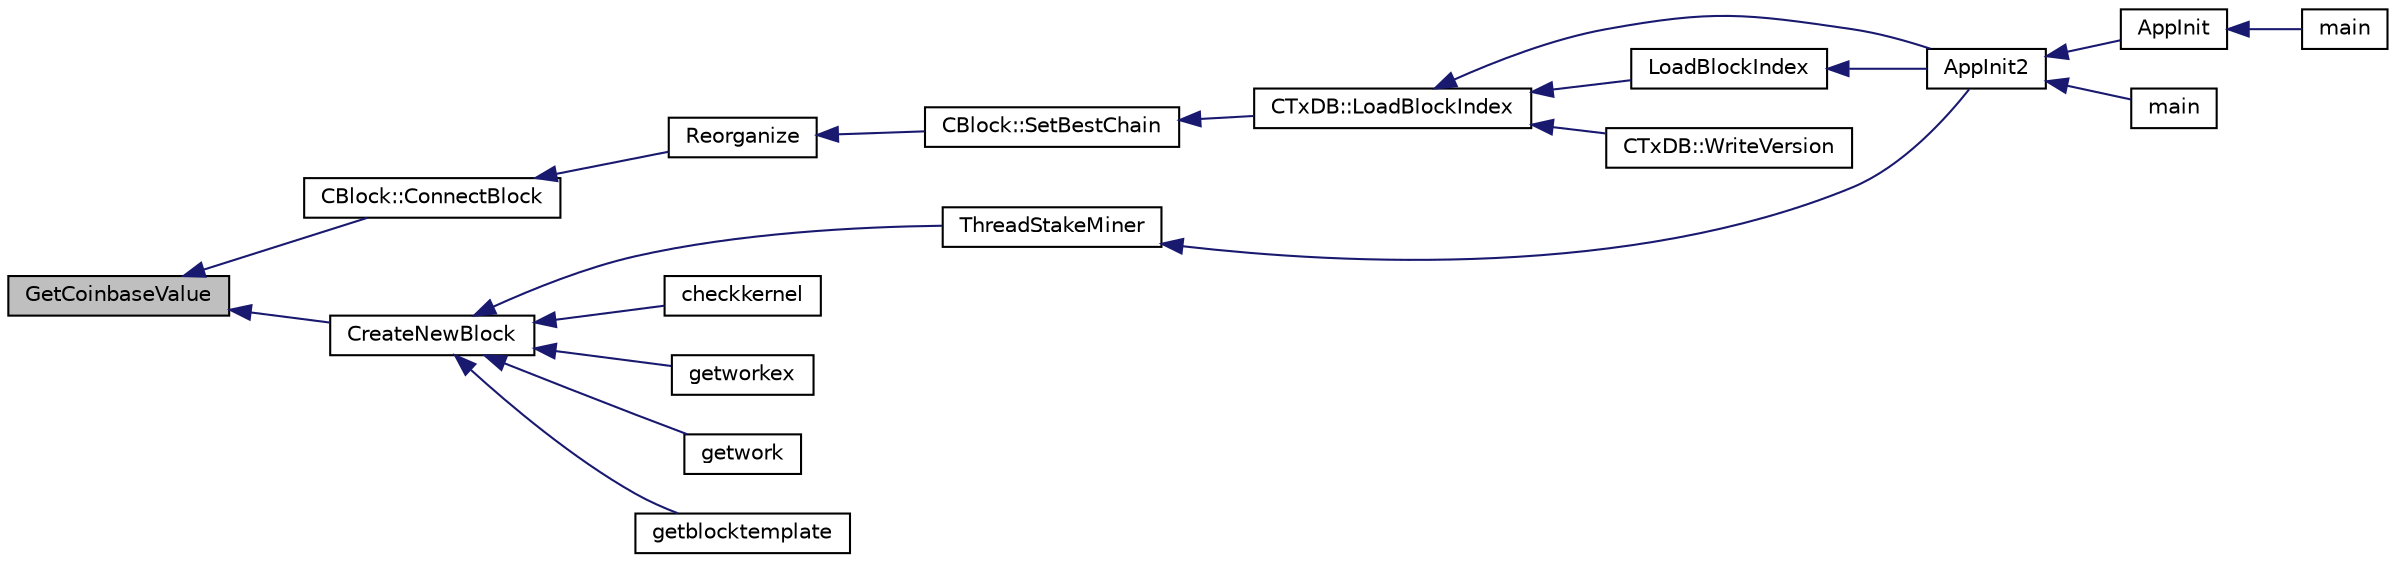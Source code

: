 digraph "GetCoinbaseValue"
{
  edge [fontname="Helvetica",fontsize="10",labelfontname="Helvetica",labelfontsize="10"];
  node [fontname="Helvetica",fontsize="10",shape=record];
  rankdir="LR";
  Node435 [label="GetCoinbaseValue",height=0.2,width=0.4,color="black", fillcolor="grey75", style="filled", fontcolor="black"];
  Node435 -> Node436 [dir="back",color="midnightblue",fontsize="10",style="solid",fontname="Helvetica"];
  Node436 [label="CBlock::ConnectBlock",height=0.2,width=0.4,color="black", fillcolor="white", style="filled",URL="$d3/d51/class_c_block.html#a1ae149d97c7b7eadf48f5cea934b6217"];
  Node436 -> Node437 [dir="back",color="midnightblue",fontsize="10",style="solid",fontname="Helvetica"];
  Node437 [label="Reorganize",height=0.2,width=0.4,color="black", fillcolor="white", style="filled",URL="$df/d0a/main_8cpp.html#ad8e09920f5a3ce2670c5efa26ef65227"];
  Node437 -> Node438 [dir="back",color="midnightblue",fontsize="10",style="solid",fontname="Helvetica"];
  Node438 [label="CBlock::SetBestChain",height=0.2,width=0.4,color="black", fillcolor="white", style="filled",URL="$d3/d51/class_c_block.html#a6e308b2d75d1cfc4a75eda36feb60ca1"];
  Node438 -> Node439 [dir="back",color="midnightblue",fontsize="10",style="solid",fontname="Helvetica"];
  Node439 [label="CTxDB::LoadBlockIndex",height=0.2,width=0.4,color="black", fillcolor="white", style="filled",URL="$d9/d8d/class_c_tx_d_b.html#abcb9df0821d996f811f6604b452a26a0"];
  Node439 -> Node440 [dir="back",color="midnightblue",fontsize="10",style="solid",fontname="Helvetica"];
  Node440 [label="AppInit2",height=0.2,width=0.4,color="black", fillcolor="white", style="filled",URL="$d8/dc0/init_8h.html#a1a4c1bfbf6ba1db77e988b89b9cadfd3",tooltip="Initialize ion. "];
  Node440 -> Node441 [dir="back",color="midnightblue",fontsize="10",style="solid",fontname="Helvetica"];
  Node441 [label="AppInit",height=0.2,width=0.4,color="black", fillcolor="white", style="filled",URL="$d4/d35/iond_8cpp.html#ac59316b767e6984e1285f0531275286b"];
  Node441 -> Node442 [dir="back",color="midnightblue",fontsize="10",style="solid",fontname="Helvetica"];
  Node442 [label="main",height=0.2,width=0.4,color="black", fillcolor="white", style="filled",URL="$d4/d35/iond_8cpp.html#a0ddf1224851353fc92bfbff6f499fa97"];
  Node440 -> Node443 [dir="back",color="midnightblue",fontsize="10",style="solid",fontname="Helvetica"];
  Node443 [label="main",height=0.2,width=0.4,color="black", fillcolor="white", style="filled",URL="$d5/d2d/ion_8cpp.html#a0ddf1224851353fc92bfbff6f499fa97"];
  Node439 -> Node444 [dir="back",color="midnightblue",fontsize="10",style="solid",fontname="Helvetica"];
  Node444 [label="LoadBlockIndex",height=0.2,width=0.4,color="black", fillcolor="white", style="filled",URL="$d4/dbf/main_8h.html#a367f303d34b8a5501ac4d77bebab578c"];
  Node444 -> Node440 [dir="back",color="midnightblue",fontsize="10",style="solid",fontname="Helvetica"];
  Node439 -> Node445 [dir="back",color="midnightblue",fontsize="10",style="solid",fontname="Helvetica"];
  Node445 [label="CTxDB::WriteVersion",height=0.2,width=0.4,color="black", fillcolor="white", style="filled",URL="$d9/d8d/class_c_tx_d_b.html#aa30dbf235b1c229896097e1eb1ea9520"];
  Node435 -> Node446 [dir="back",color="midnightblue",fontsize="10",style="solid",fontname="Helvetica"];
  Node446 [label="CreateNewBlock",height=0.2,width=0.4,color="black", fillcolor="white", style="filled",URL="$de/d13/miner_8h.html#aca0de7d757e027c2b08bd101c68c1549"];
  Node446 -> Node447 [dir="back",color="midnightblue",fontsize="10",style="solid",fontname="Helvetica"];
  Node447 [label="ThreadStakeMiner",height=0.2,width=0.4,color="black", fillcolor="white", style="filled",URL="$d6/de3/miner_8cpp.html#a31faece5ef0e403969b3d3debd79b352"];
  Node447 -> Node440 [dir="back",color="midnightblue",fontsize="10",style="solid",fontname="Helvetica"];
  Node446 -> Node448 [dir="back",color="midnightblue",fontsize="10",style="solid",fontname="Helvetica"];
  Node448 [label="checkkernel",height=0.2,width=0.4,color="black", fillcolor="white", style="filled",URL="$d4/ddd/rpcmining_8cpp.html#a36ee2284a7252841b8a62a9531b6acbc"];
  Node446 -> Node449 [dir="back",color="midnightblue",fontsize="10",style="solid",fontname="Helvetica"];
  Node449 [label="getworkex",height=0.2,width=0.4,color="black", fillcolor="white", style="filled",URL="$d4/ddd/rpcmining_8cpp.html#aa40f86dc468a3f2ef4a3bba99e20a069"];
  Node446 -> Node450 [dir="back",color="midnightblue",fontsize="10",style="solid",fontname="Helvetica"];
  Node450 [label="getwork",height=0.2,width=0.4,color="black", fillcolor="white", style="filled",URL="$d4/ddd/rpcmining_8cpp.html#a356be62c93d38267a7da9e1cb644d547"];
  Node446 -> Node451 [dir="back",color="midnightblue",fontsize="10",style="solid",fontname="Helvetica"];
  Node451 [label="getblocktemplate",height=0.2,width=0.4,color="black", fillcolor="white", style="filled",URL="$d4/ddd/rpcmining_8cpp.html#a27347eecedd59156c914fcb5ce488f9a"];
}
